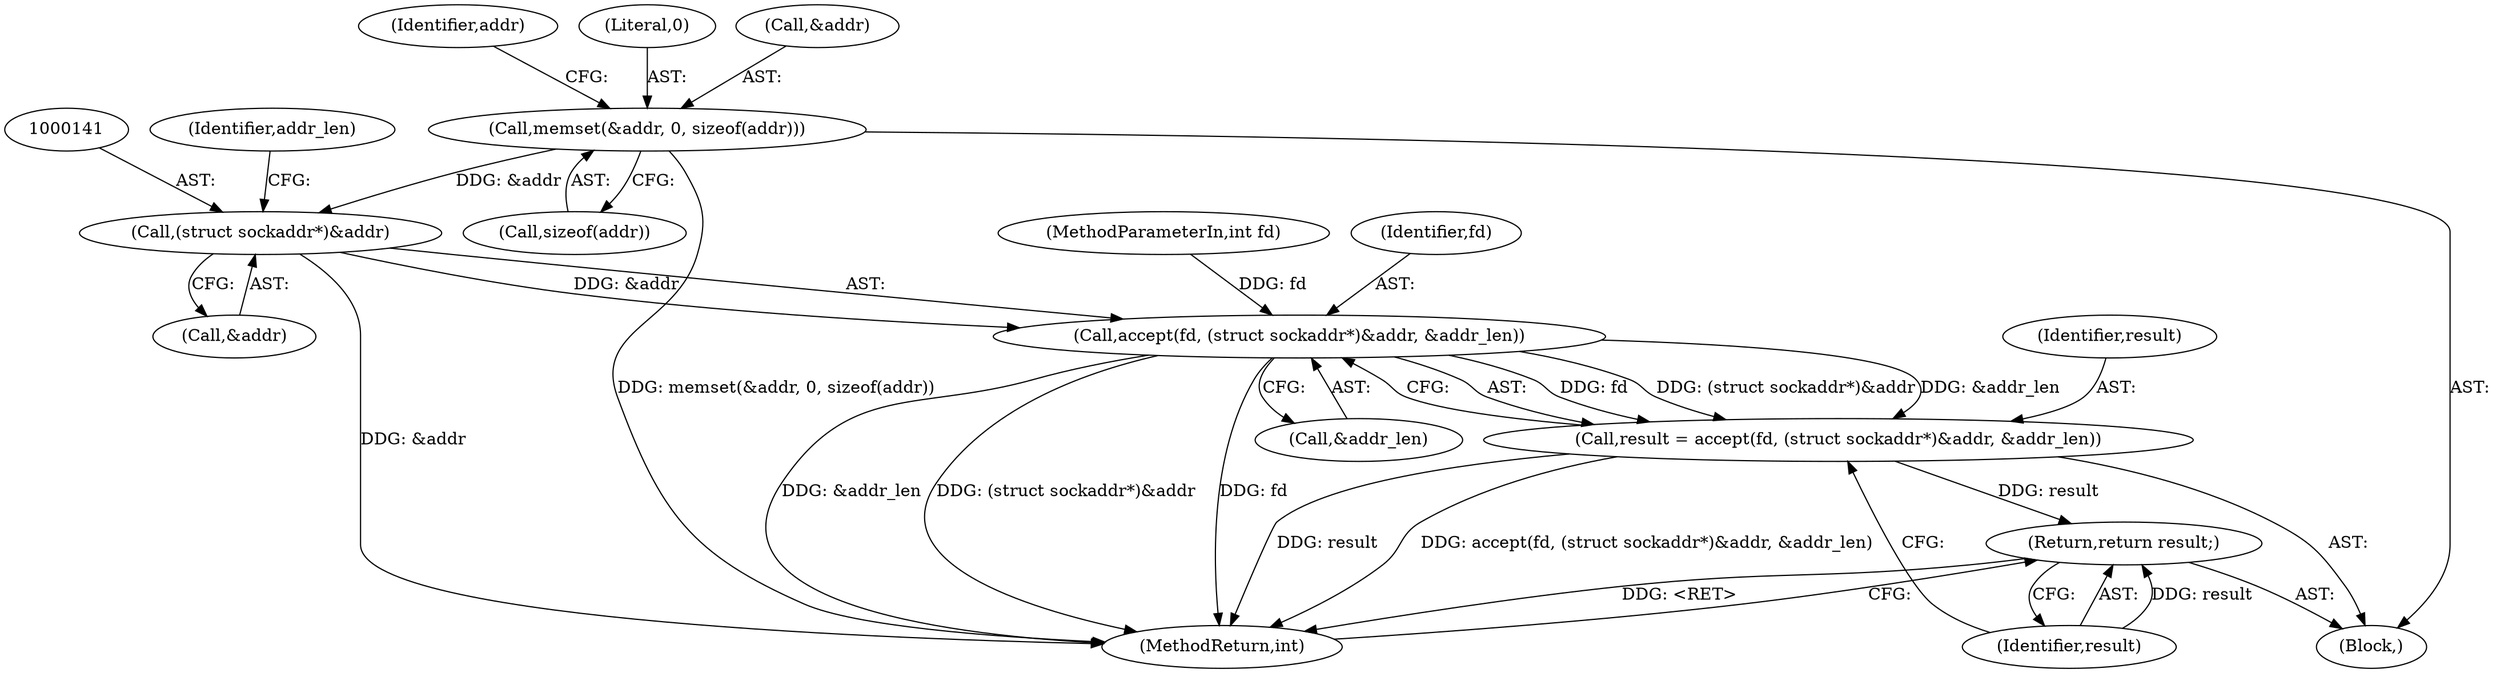 digraph "0_libimobiledevice_df1f5c4d70d0c19ad40072f5246ca457e7f9849e@API" {
"1000107" [label="(Call,memset(&addr, 0, sizeof(addr)))"];
"1000140" [label="(Call,(struct sockaddr*)&addr)"];
"1000138" [label="(Call,accept(fd, (struct sockaddr*)&addr, &addr_len))"];
"1000136" [label="(Call,result = accept(fd, (struct sockaddr*)&addr, &addr_len))"];
"1000146" [label="(Return,return result;)"];
"1000107" [label="(Call,memset(&addr, 0, sizeof(addr)))"];
"1000148" [label="(MethodReturn,int)"];
"1000101" [label="(MethodParameterIn,int fd)"];
"1000145" [label="(Identifier,addr_len)"];
"1000146" [label="(Return,return result;)"];
"1000142" [label="(Call,&addr)"];
"1000138" [label="(Call,accept(fd, (struct sockaddr*)&addr, &addr_len))"];
"1000115" [label="(Identifier,addr)"];
"1000140" [label="(Call,(struct sockaddr*)&addr)"];
"1000110" [label="(Literal,0)"];
"1000147" [label="(Identifier,result)"];
"1000111" [label="(Call,sizeof(addr))"];
"1000103" [label="(Block,)"];
"1000108" [label="(Call,&addr)"];
"1000139" [label="(Identifier,fd)"];
"1000136" [label="(Call,result = accept(fd, (struct sockaddr*)&addr, &addr_len))"];
"1000137" [label="(Identifier,result)"];
"1000144" [label="(Call,&addr_len)"];
"1000107" -> "1000103"  [label="AST: "];
"1000107" -> "1000111"  [label="CFG: "];
"1000108" -> "1000107"  [label="AST: "];
"1000110" -> "1000107"  [label="AST: "];
"1000111" -> "1000107"  [label="AST: "];
"1000115" -> "1000107"  [label="CFG: "];
"1000107" -> "1000148"  [label="DDG: memset(&addr, 0, sizeof(addr))"];
"1000107" -> "1000140"  [label="DDG: &addr"];
"1000140" -> "1000138"  [label="AST: "];
"1000140" -> "1000142"  [label="CFG: "];
"1000141" -> "1000140"  [label="AST: "];
"1000142" -> "1000140"  [label="AST: "];
"1000145" -> "1000140"  [label="CFG: "];
"1000140" -> "1000148"  [label="DDG: &addr"];
"1000140" -> "1000138"  [label="DDG: &addr"];
"1000138" -> "1000136"  [label="AST: "];
"1000138" -> "1000144"  [label="CFG: "];
"1000139" -> "1000138"  [label="AST: "];
"1000144" -> "1000138"  [label="AST: "];
"1000136" -> "1000138"  [label="CFG: "];
"1000138" -> "1000148"  [label="DDG: (struct sockaddr*)&addr"];
"1000138" -> "1000148"  [label="DDG: fd"];
"1000138" -> "1000148"  [label="DDG: &addr_len"];
"1000138" -> "1000136"  [label="DDG: fd"];
"1000138" -> "1000136"  [label="DDG: (struct sockaddr*)&addr"];
"1000138" -> "1000136"  [label="DDG: &addr_len"];
"1000101" -> "1000138"  [label="DDG: fd"];
"1000136" -> "1000103"  [label="AST: "];
"1000137" -> "1000136"  [label="AST: "];
"1000147" -> "1000136"  [label="CFG: "];
"1000136" -> "1000148"  [label="DDG: accept(fd, (struct sockaddr*)&addr, &addr_len)"];
"1000136" -> "1000148"  [label="DDG: result"];
"1000136" -> "1000146"  [label="DDG: result"];
"1000146" -> "1000103"  [label="AST: "];
"1000146" -> "1000147"  [label="CFG: "];
"1000147" -> "1000146"  [label="AST: "];
"1000148" -> "1000146"  [label="CFG: "];
"1000146" -> "1000148"  [label="DDG: <RET>"];
"1000147" -> "1000146"  [label="DDG: result"];
}
